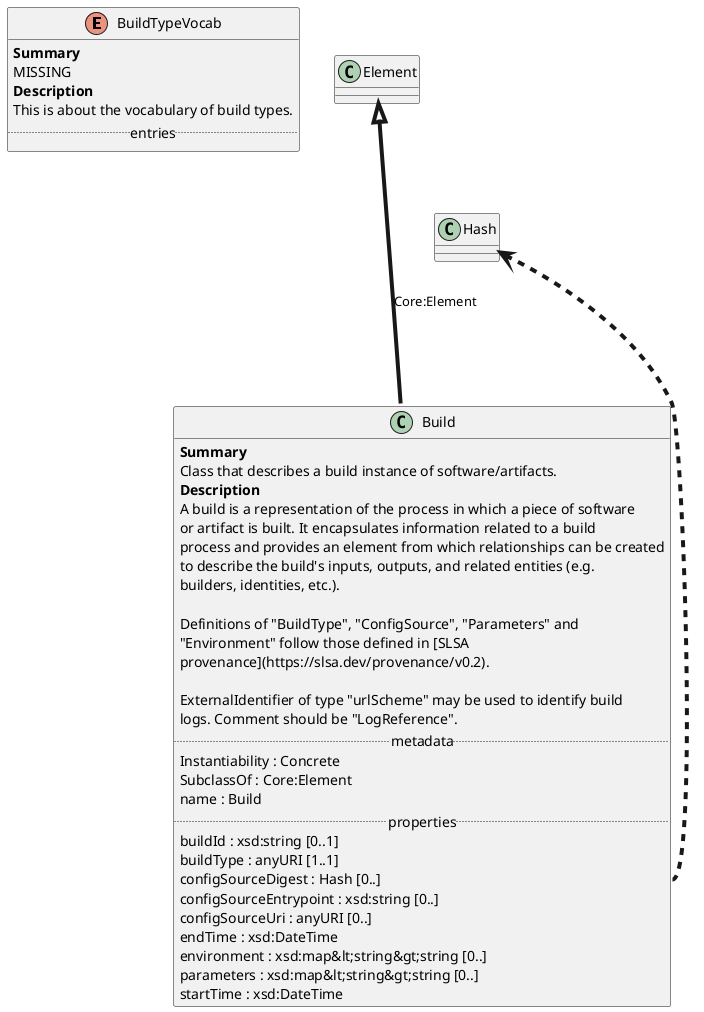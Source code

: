@startuml
' vocabulary
enum BuildTypeVocab {
<b>Summary</b>
MISSING
<b>Description</b>
This is about the vocabulary of build types.
.. entries ..
}
' classes
together {
class Build {
<b>Summary</b>
Class that describes a build instance of software/artifacts.
<b>Description</b>
A build is a representation of the process in which a piece of software
or artifact is built. It encapsulates information related to a build
process and provides an element from which relationships can be created
to describe the build's inputs, outputs, and related entities (e.g.
builders, identities, etc.).

Definitions of "BuildType", "ConfigSource", "Parameters" and
"Environment" follow those defined in [SLSA
provenance](https://slsa.dev/provenance/v0.2).

ExternalIdentifier of type "urlScheme" may be used to identify build
logs. Comment should be "LogReference".
.. metadata ..
    Instantiability : Concrete
    SubclassOf : Core:Element
    name : Build
.. properties ..
    buildId : xsd:string [0..1]
    buildType : anyURI [1..1]
    configSourceDigest : Hash [0..]
    configSourceEntrypoint : xsd:string [0..]
    configSourceUri : anyURI [0..]
    endTime : xsd:DateTime 
    environment : xsd:map&lt;string&gt;string [0..]
    parameters : xsd:map&lt;string&gt;string [0..]
    startTime : xsd:DateTime 
}
"Hash" <-[dashed,thickness=4]-- "Build::configSourceDigest"
}
"Element" <|-[thickness=4]--- "Build" : Core:Element
@enduml
